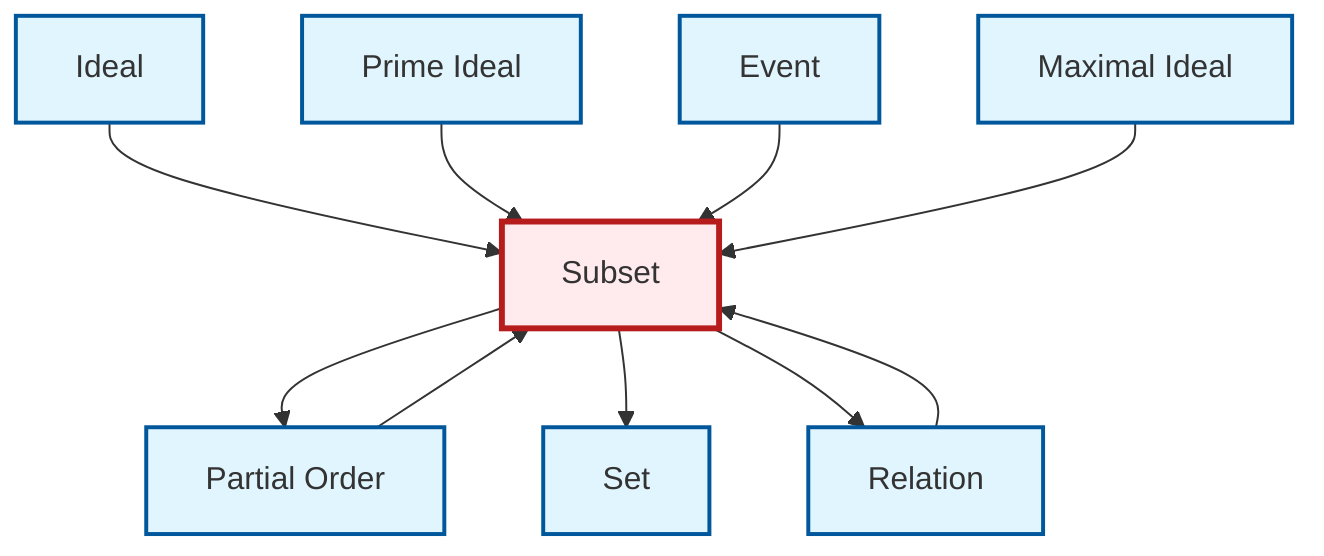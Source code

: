 graph TD
    classDef definition fill:#e1f5fe,stroke:#01579b,stroke-width:2px
    classDef theorem fill:#f3e5f5,stroke:#4a148c,stroke-width:2px
    classDef axiom fill:#fff3e0,stroke:#e65100,stroke-width:2px
    classDef example fill:#e8f5e9,stroke:#1b5e20,stroke-width:2px
    classDef current fill:#ffebee,stroke:#b71c1c,stroke-width:3px
    def-prime-ideal["Prime Ideal"]:::definition
    def-relation["Relation"]:::definition
    def-set["Set"]:::definition
    def-partial-order["Partial Order"]:::definition
    def-subset["Subset"]:::definition
    def-maximal-ideal["Maximal Ideal"]:::definition
    def-event["Event"]:::definition
    def-ideal["Ideal"]:::definition
    def-partial-order --> def-subset
    def-subset --> def-partial-order
    def-subset --> def-set
    def-ideal --> def-subset
    def-prime-ideal --> def-subset
    def-relation --> def-subset
    def-event --> def-subset
    def-subset --> def-relation
    def-maximal-ideal --> def-subset
    class def-subset current